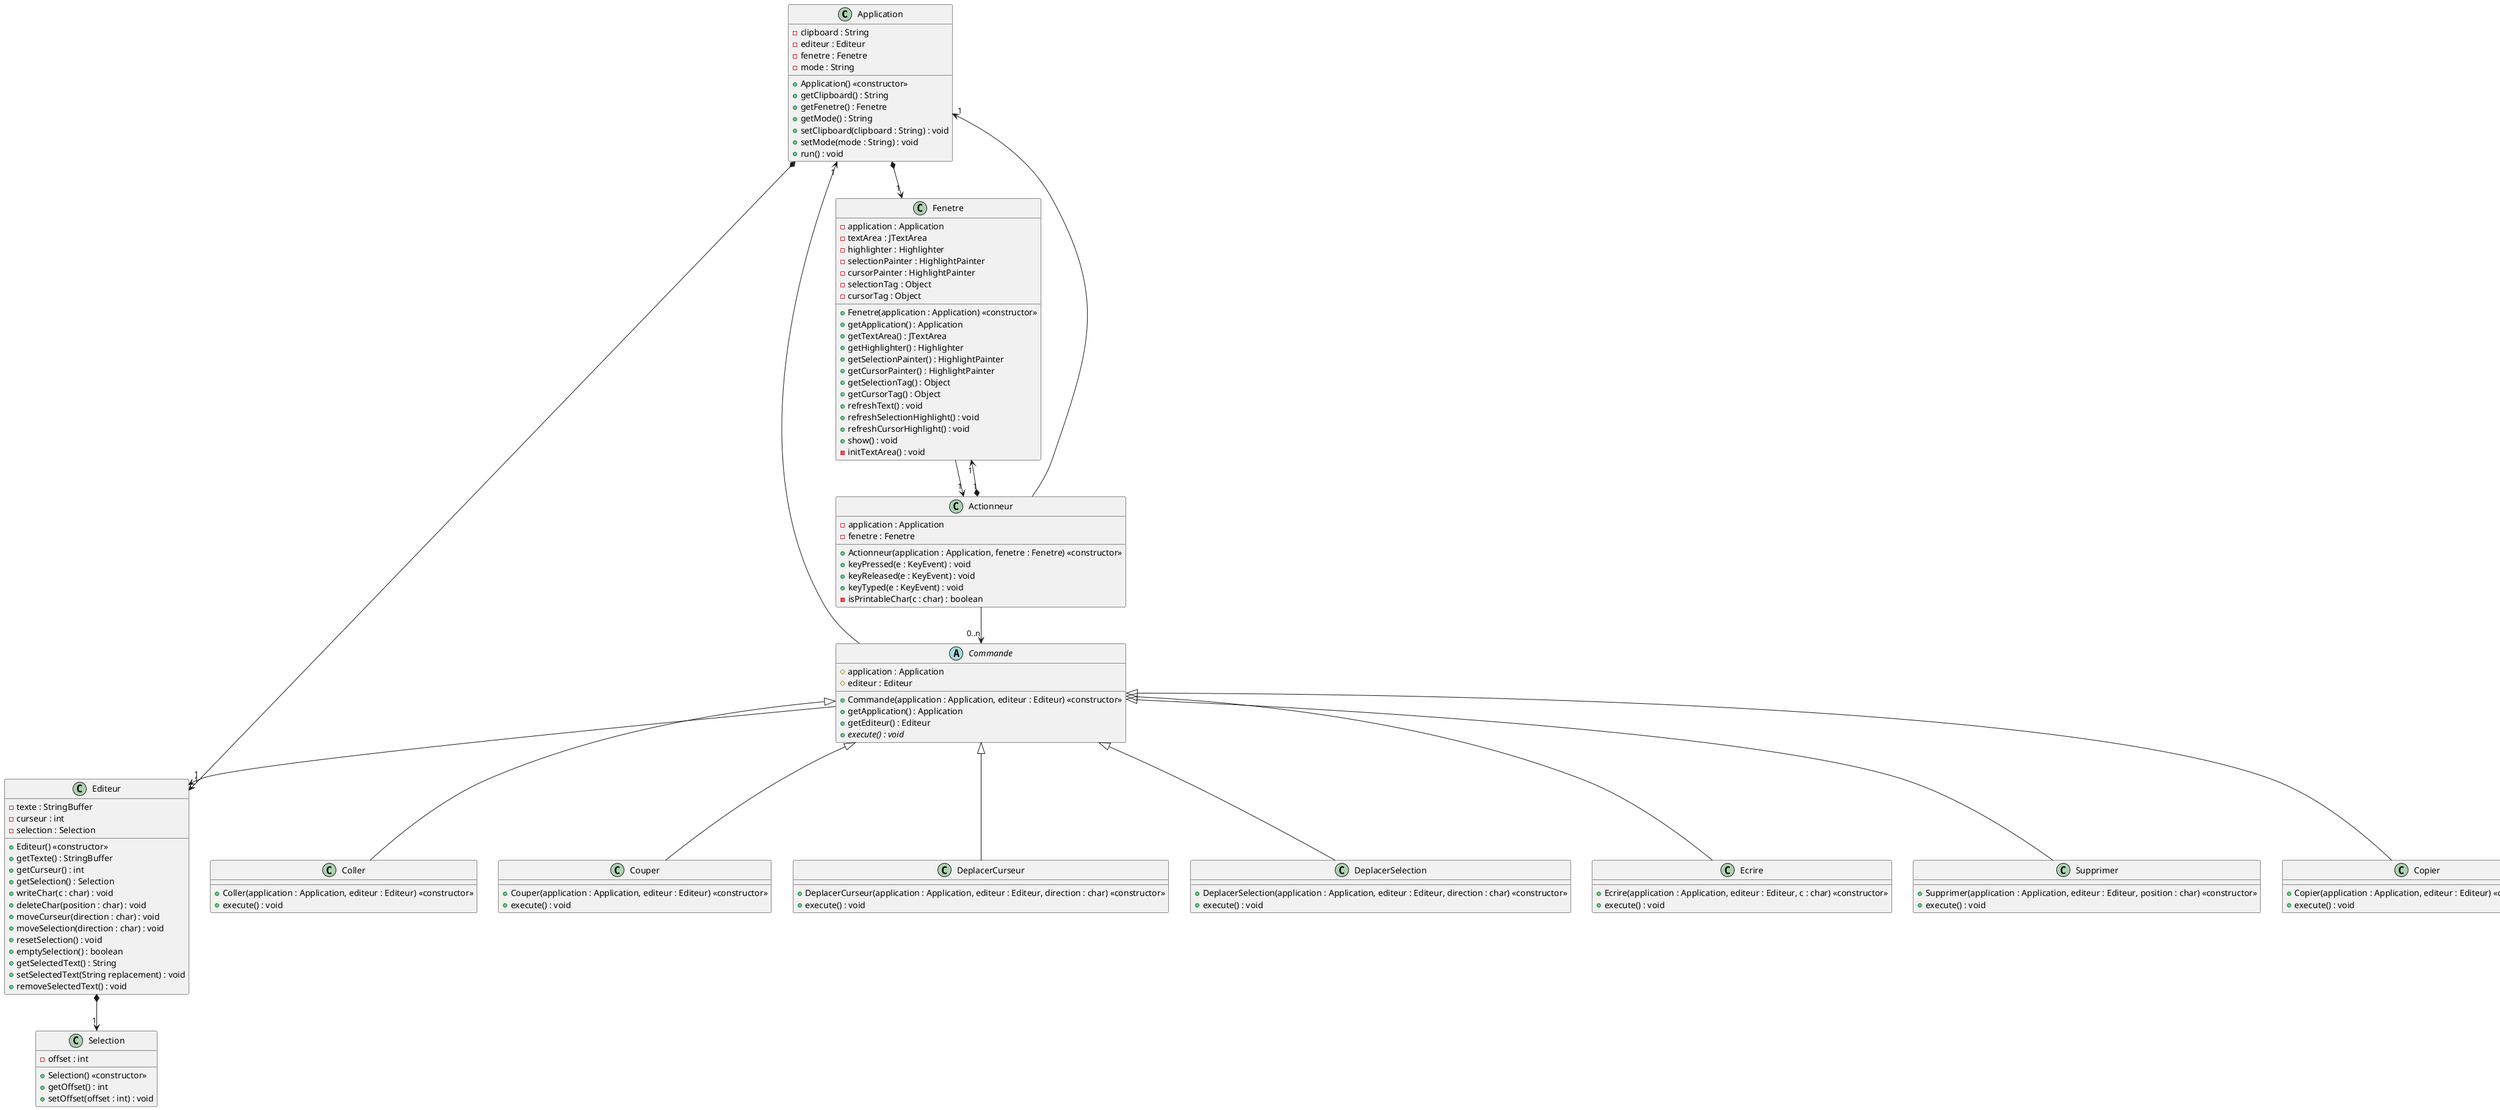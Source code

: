 @startuml classe
class "Application"{
    -clipboard : String
    -editeur : Editeur
    -fenetre : Fenetre
    -mode : String
    +Application() <<constructor>>
    +getClipboard() : String
    +getFenetre() : Fenetre
    +getMode() : String
    +setClipboard(clipboard : String) : void
    +setMode(mode : String) : void
    +run() : void
}

class "Fenetre"{
    -application : Application
    -textArea : JTextArea
    -highlighter : Highlighter
    -selectionPainter : HighlightPainter
    -cursorPainter : HighlightPainter
    -selectionTag : Object
    -cursorTag : Object
    +Fenetre(application : Application) <<constructor>>
    +getApplication() : Application
    +getTextArea() : JTextArea
    +getHighlighter() : Highlighter
    +getSelectionPainter() : HighlightPainter
    +getCursorPainter() : HighlightPainter
    +getSelectionTag() : Object
    +getCursorTag() : Object
    +refreshText() : void
    +refreshSelectionHighlight() : void
    +refreshCursorHighlight() : void
    +show() : void
    -initTextArea() : void
}

class "Actionneur"{
    -application : Application
    -fenetre : Fenetre
    +Actionneur(application : Application, fenetre : Fenetre) <<constructor>>
    +keyPressed(e : KeyEvent) : void
    +keyReleased(e : KeyEvent) : void
    +keyTyped(e : KeyEvent) : void
    -isPrintableChar(c : char) : boolean
}

class "Editeur"{
    -texte : StringBuffer
    -curseur : int
    -selection : Selection
    +Editeur() <<constructor>>
    +getTexte() : StringBuffer
    +getCurseur() : int
    +getSelection() : Selection
    +writeChar(c : char) : void
    +deleteChar(position : char) : void
    +moveCurseur(direction : char) : void
    +moveSelection(direction : char) : void
    +resetSelection() : void
    +emptySelection() : boolean
    +getSelectedText() : String
    +setSelectedText(String replacement) : void
    +removeSelectedText() : void
}

class "Selection"{
    -offset : int
    +Selection() <<constructor>>
    +getOffset() : int
    +setOffset(offset : int) : void
}

abstract class "Commande"{
    #application : Application
    #editeur : Editeur
    +Commande(application : Application, editeur : Editeur) <<constructor>>
    +getApplication() : Application
    +getEditeur() : Editeur
    {abstract}+execute() : void
}

class "Copier"{
    +Copier(application : Application, editeur : Editeur) <<constructor>>
    +execute() : void
}

class "Coller"{
    +Coller(application : Application, editeur : Editeur) <<constructor>>
    +execute() : void
}

class "Couper"{
    +Couper(application : Application, editeur : Editeur) <<constructor>>
    +execute() : void
}

class "DeplacerCurseur"{
    +DeplacerCurseur(application : Application, editeur : Editeur, direction : char) <<constructor>>
    +execute() : void
}

class "DeplacerSelection"{
    +DeplacerSelection(application : Application, editeur : Editeur, direction : char) <<constructor>>
    +execute() : void
}

class "Ecrire"{
    +Ecrire(application : Application, editeur : Editeur, c : char) <<constructor>>
    +execute() : void
}

class "Supprimer"{
    +Supprimer(application : Application, editeur : Editeur, position : char) <<constructor>>
    +execute() : void
}

Application *-->"1" Editeur
Application *-->"1" Fenetre
Fenetre -->"1" Actionneur
Fenetre "1"<--*"1" Actionneur
Actionneur -->"0..n" Commande
Actionneur -->"1" Application
Application "1"<-- Commande
Editeur *-->"1" Selection
Commande -->"1" Editeur
Commande <|-- Copier
Commande <|-- Couper
Commande <|-- Coller
Commande <|-- DeplacerCurseur
Commande <|-- DeplacerSelection
Commande <|-- Ecrire
Commande <|-- Supprimer
@enduml